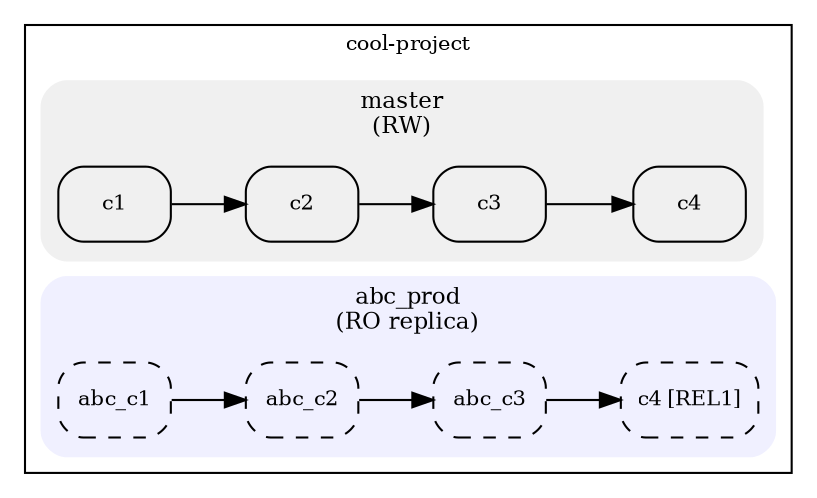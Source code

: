 digraph repo_sync {
   bgcolor="transparent";
   rankdir=LR
	compound=true;
	node [fontsize=10, shape=record, style=rounded];
	edge [fontsize=10];


	subgraph clusterPublic {
		label="cool-project"; fontsize=10;

		subgraph clusterPubMaster {
			label="master\n(RW)"; fontsize=11;
			style="filled,rounded"; color="#F0F0F0"

			c1 -> c2 -> c3 -> c4;

		}

		subgraph clusterPubabcProd {
			label="abc_prod\n(RO replica)"; fontsize=11;
			style="filled,rounded"; color="#F0F0FF"

			node [style="rounded,dashed"];

			abc_c4 [label="c4 [REL1]"];
			abc_c1 -> abc_c2 -> abc_c3 -> abc_c4;
		}
	}
}
